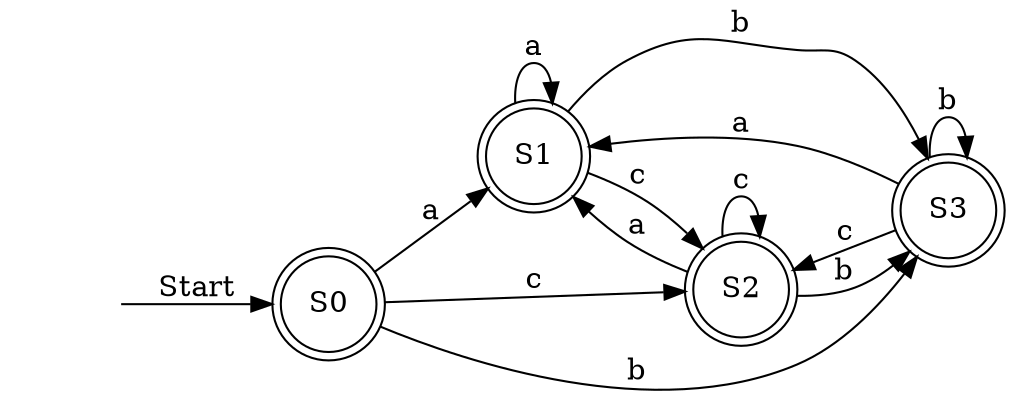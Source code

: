 digraph DFA {
	rankdir=LR size="600, 800"
	node [shape=circle]
	"" [shape=none]
	S0 [label=S0 shape=doublecircle]
	S1 [label=S1 shape=doublecircle]
	S2 [label=S2 shape=doublecircle]
	S3 [label=S3 shape=doublecircle]
	"" -> S0 [label=Start]
	S0 -> S1 [label=a]
	S0 -> S2 [label=c]
	S0 -> S3 [label=b]
	S1 -> S1 [label=a]
	S1 -> S2 [label=c]
	S1 -> S3 [label=b]
	S2 -> S1 [label=a]
	S2 -> S2 [label=c]
	S2 -> S3 [label=b]
	S3 -> S1 [label=a]
	S3 -> S2 [label=c]
	S3 -> S3 [label=b]
}
